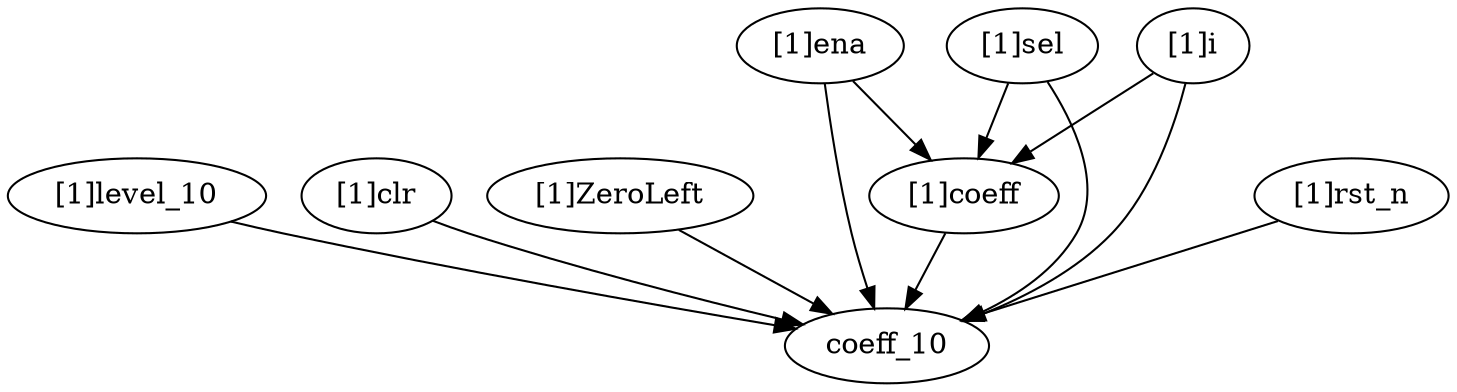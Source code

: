 strict digraph "" {
	"[1]level_10"	 [complexity=2,
		importance=0.0409046867987,
		rank=0.0204523433993];
	coeff_10	 [complexity=0,
		importance=0.0250433246555,
		rank=0.0];
	"[1]level_10" -> coeff_10;
	"[1]clr"	 [complexity=2,
		importance=0.0909913361098,
		rank=0.0454956680549];
	"[1]clr" -> coeff_10;
	"[1]ZeroLeft"	 [complexity=5,
		importance=0.123648852329,
		rank=0.0247297704658];
	"[1]ZeroLeft" -> coeff_10;
	"[1]ena"	 [complexity=4,
		importance=1.86510807928,
		rank=0.46627701982];
	"[1]ena" -> coeff_10;
	"[1]coeff"	 [complexity=2,
		importance=0.108779218655,
		rank=0.0543896093275];
	"[1]ena" -> "[1]coeff";
	"[1]sel"	 [complexity=4,
		importance=1.86510807928,
		rank=0.46627701982];
	"[1]sel" -> coeff_10;
	"[1]sel" -> "[1]coeff";
	"[1]coeff" -> coeff_10;
	"[1]i"	 [complexity=3,
		importance=1.75632886062,
		rank=0.585442953541];
	"[1]i" -> coeff_10;
	"[1]i" -> "[1]coeff";
	"[1]rst_n"	 [complexity=1,
		importance=0.116034660765,
		rank=0.116034660765];
	"[1]rst_n" -> coeff_10;
}
